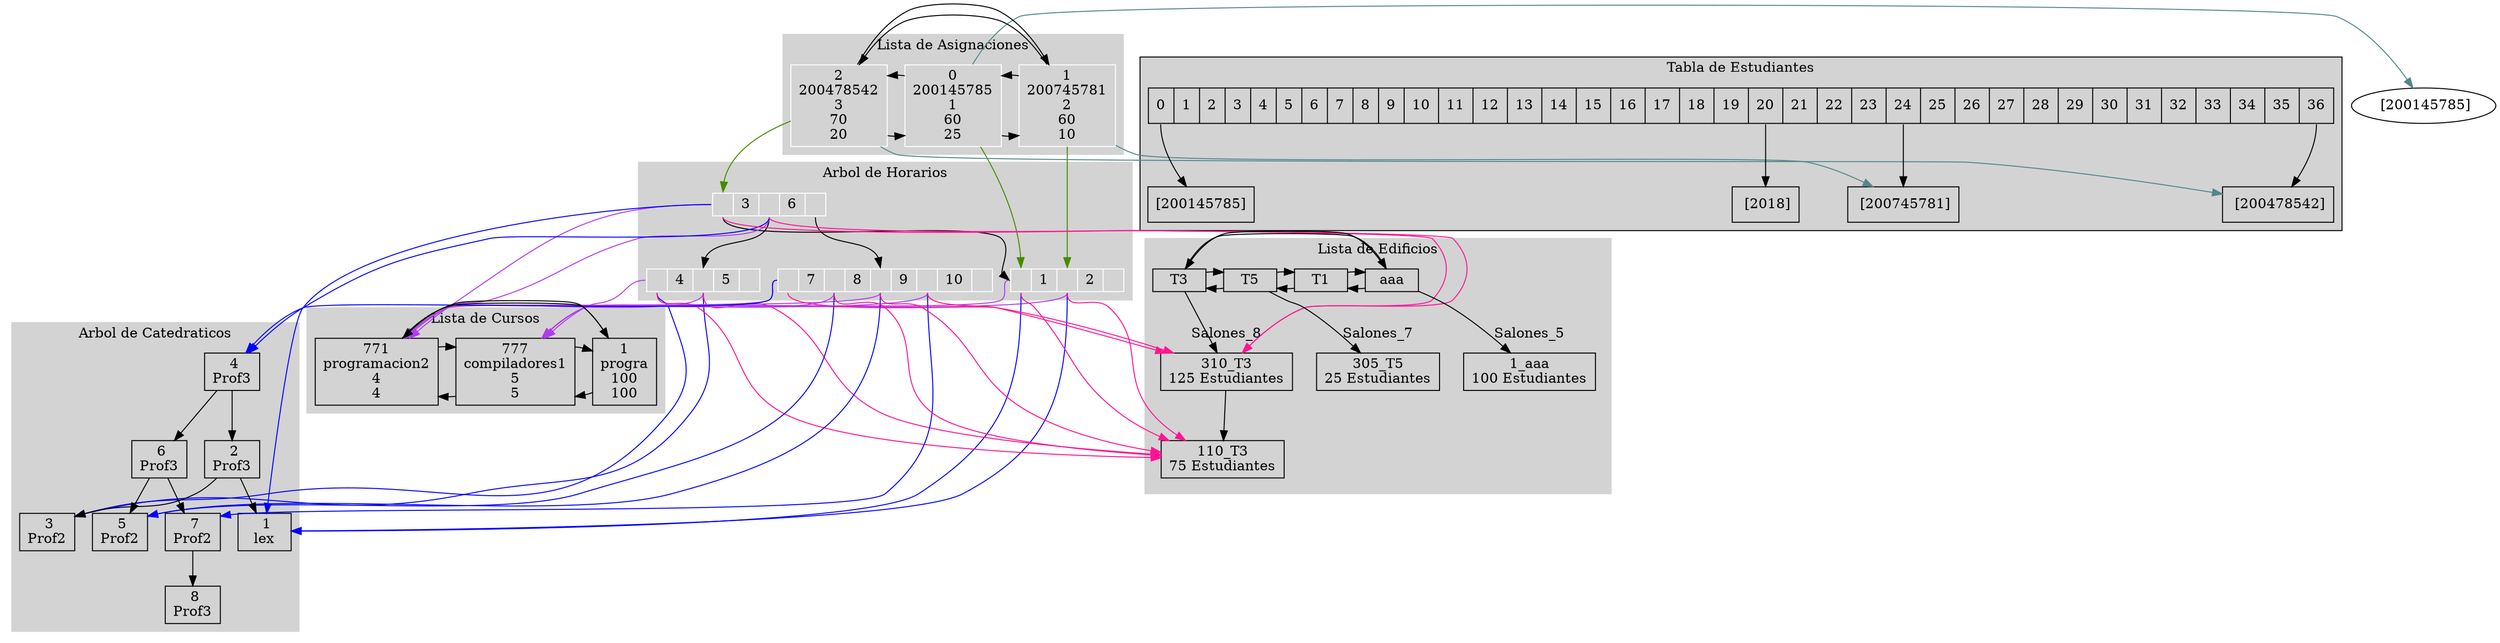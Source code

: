 digraph G{
style=filled;
subgraph cluster_0{
style=filled;
color=lightgrey;
compound=true;
node[shape=rect,height=.1,color=white];
edge [arrowhead=normal,arrowtail=dot,color=black];
"0
200145785
1
60
25"->"1
200745781
2
60
10" [constraint=false]; 
"1
200745781
2
60
10"->"0
200145785
1
60
25" [constraint=false]; 
"1
200745781
2
60
10"->"2
200478542
3
70
20" [constraint=false]; 
"2
200478542
3
70
20"->"1
200745781
2
60
10" [constraint=false]; 
"2
200478542
3
70
20"->"0
200145785
1
60
25" [constraint=false]; 
"0
200145785
1
60
25"->"2
200478542
3
70
20" [constraint=false]; 
label="Lista de Asignaciones";
}subgraph cluster_1{
style=filled;
color=lightgrey;
compound=true;
node[shape=record,height=.1,color=white];
edge [arrowhead=normal,arrowtail=dot,color=black];
nodo3 [label = " <f0>|3|<f1>|6|<f2>"];
"nodo3":f0->"nodo1":f0 ; 
nodo1 [label = " <f0>|1|<f1>|2|<f2>"];
"nodo3":f1->"nodo4":f1 ; 
nodo4 [label = " <f0>|4|<f1>|5|<f2>"];
"nodo3":f2->"nodo7":f2 ; 
nodo7 [label = " <f0>|7|<f1>|8|<f2>|9|<f3>|10|<f4>"];
label="Arbol de Horarios";
}
subgraph cluster_2{
style=filled;
color=lightgrey;
node[shape=rect,height=.1,color=black];
"1
progra
100
100"->"777
compiladores1
5
5" [constraint=false]; 
"777
compiladores1
5
5"->"1
progra
100
100" [constraint=false]; 
"777
compiladores1
5
5"->"771
programacion2
4
4" [constraint=false]; 
"771
programacion2
4
4"->"777
compiladores1
5
5" [constraint=false]; 
"771
programacion2
4
4"->"1
progra
100
100" [constraint=false]; 
"1
progra
100
100"->"771
programacion2
4
4" [constraint=false]; 
label="Lista de Cursos";
}
subgraph cluster_3{
style=filled;
color=lightgrey;
node[shape=rect,height=.1,color=black];
" 1
lex" ;
" 2
Prof3"->" 1
lex";
" 2
Prof3"->" 3
Prof2";
" 3
Prof2" ;
" 4
Prof3"->" 2
Prof3";
" 4
Prof3"->" 6
Prof3";
" 5
Prof2" ;
" 6
Prof3"->" 5
Prof2";
" 6
Prof3"->" 7
Prof2";
" 7
Prof2"->" 8
Prof3";
" 8
Prof3" ;
label="Arbol de Catedraticos";
}
subgraph cluster_4{
style=filled;
color=lightgrey;
compound=true;
node[shape=rect,height=.1,color=black];
aaa->T1 [constraint=false]; 
T1->aaa [constraint=false]; 
subgraph cluster_5{node [shape = rect,height=.1]; rankdir=LR; label="Salones_5";  
"1_aaa
100 Estudiantes"; 
 } 
aaa->"1_aaa
100 Estudiantes" [lhead = cluster_5]; 
T1->T5 [constraint=false]; 
T5->T1 [constraint=false]; 
subgraph cluster_6{node [shape = rect,height=.1]; rankdir=LR; label="Salones_6";  
 } 
T5->T3 [constraint=false]; 
T3->T5 [constraint=false]; 
subgraph cluster_7{node [shape = rect,height=.1]; rankdir=LR; label="Salones_7";  
"305_T5
25 Estudiantes"; 
 } 
T5->"305_T5
25 Estudiantes" [lhead = cluster_7]; 
T3->aaa [constraint=false]; 
aaa->T3 [constraint=false]; 
subgraph cluster_8{node [shape = rect,height=.1]; rankdir=LR; label="Salones_8";  
"310_T3
125 Estudiantes"->"110_T3
75 Estudiantes" ; 
"110_T3
75 Estudiantes"; 
 } 
T3->"310_T3
125 Estudiantes" [lhead = cluster_8]; 
label="Lista de Edificios";
}
"nodo3":f0->"771
programacion2
4
4"  [lhead = cluster_2,arrowhead=normal,arrowtail=dot,color=darkorchid2]; 
"nodo3":f1->"771
programacion2
4
4"  [lhead = cluster_2,arrowhead=normal,arrowtail=dot,color=darkorchid2]; 
"nodo1":f0->"777
compiladores1
5
5"  [lhead = cluster_2,arrowhead=normal,arrowtail=dot,color=darkorchid2]; 
"nodo1":f1->"777
compiladores1
5
5"  [lhead = cluster_2,arrowhead=normal,arrowtail=dot,color=darkorchid2]; 
"nodo4":f0->"777
compiladores1
5
5"  [lhead = cluster_2,arrowhead=normal,arrowtail=dot,color=darkorchid2]; 
"nodo4":f1->"771
programacion2
4
4"  [lhead = cluster_2,arrowhead=normal,arrowtail=dot,color=darkorchid2]; 
"nodo7":f0->"771
programacion2
4
4"  [lhead = cluster_2,arrowhead=normal,arrowtail=dot,color=darkorchid2]; 
"nodo7":f1->"777
compiladores1
5
5"  [lhead = cluster_2,arrowhead=normal,arrowtail=dot,color=darkorchid2]; 
"nodo7":f2->"777
compiladores1
5
5"  [lhead = cluster_2,arrowhead=normal,arrowtail=dot,color=darkorchid2]; 
"nodo7":f3->"771
programacion2
4
4"  [lhead = cluster_2,arrowhead=normal,arrowtail=dot,color=darkorchid2]; 
"nodo3":f0->" 1
lex"  [lhead = cluster_3,arrowhead=normal,arrowtail=dot,color=blue]; 
"nodo3":f1->" 4
Prof3"  [lhead = cluster_3,arrowhead=normal,arrowtail=dot,color=blue]; 
"nodo1":f0->" 1
lex"  [lhead = cluster_3,arrowhead=normal,arrowtail=dot,color=blue]; 
"nodo1":f1->" 1
lex"  [lhead = cluster_3,arrowhead=normal,arrowtail=dot,color=blue]; 
"nodo4":f0->" 3
Prof2"  [lhead = cluster_3,arrowhead=normal,arrowtail=dot,color=blue]; 
"nodo4":f1->" 3
Prof2"  [lhead = cluster_3,arrowhead=normal,arrowtail=dot,color=blue]; 
"nodo7":f0->" 4
Prof3"  [lhead = cluster_3,arrowhead=normal,arrowtail=dot,color=blue]; 
"nodo7":f1->" 5
Prof2"  [lhead = cluster_3,arrowhead=normal,arrowtail=dot,color=blue]; 
"nodo7":f2->" 5
Prof2"  [lhead = cluster_3,arrowhead=normal,arrowtail=dot,color=blue]; 
"nodo7":f3->" 7
Prof2"  [lhead = cluster_3,arrowhead=normal,arrowtail=dot,color=blue]; 
"nodo3":f0->"310_T3
125 Estudiantes" [arrowhead=normal,arrowtail=dot,color=deeppink]; 
"nodo3":f1->"310_T3
125 Estudiantes" [arrowhead=normal,arrowtail=dot,color=deeppink]; 
"nodo1":f0->"110_T3
75 Estudiantes" [arrowhead=normal,arrowtail=dot,color=deeppink]; 
"nodo1":f1->"110_T3
75 Estudiantes" [arrowhead=normal,arrowtail=dot,color=deeppink]; 
"nodo4":f0->"110_T3
75 Estudiantes" [arrowhead=normal,arrowtail=dot,color=deeppink]; 
"nodo4":f1->"110_T3
75 Estudiantes" [arrowhead=normal,arrowtail=dot,color=deeppink]; 
"nodo7":f0->"310_T3
125 Estudiantes" [arrowhead=normal,arrowtail=dot,color=deeppink]; 
"nodo7":f1->"110_T3
75 Estudiantes" [arrowhead=normal,arrowtail=dot,color=deeppink]; 
"nodo7":f2->"110_T3
75 Estudiantes" [arrowhead=normal,arrowtail=dot,color=deeppink]; 
"nodo7":f3->"310_T3
125 Estudiantes" [arrowhead=normal,arrowtail=dot,color=deeppink]; 
"0
200145785
1
60
25"->"nodo1":f0[lhead = cluster_1,arrowhead=normal,arrowtail=dot,color=chartreuse4]; 
"1
200745781
2
60
10"->"nodo1":f1[lhead = cluster_1,arrowhead=normal,arrowtail=dot,color=chartreuse4]; 
"2
200478542
3
70
20"->"nodo3":f0[lhead = cluster_1,arrowhead=normal,arrowtail=dot,color=chartreuse4]; 
subgraph cluster_Estudiantes {
 rankdir="LR";
node [shape=record];struct1 [label="<0> 0|<1> 1|<2> 2|<3> 3|<4> 4|<5> 5|<6> 6|<7> 7|<8> 8|<9> 9|<10> 10|<11> 11|<12> 12|<13> 13|<14> 14|<15> 15|<16> 16|<17> 17|<18> 18|<19> 19|<20> 20|<21> 21|<22> 22|<23> 23|<24> 24|<25> 25|<26> 26|<27> 27|<28> 28|<29> 29|<30> 30|<31> 31|<32> 32|<33> 33|<34> 34|<35> 35|<36> 36"];
struct1:0->"[200145785]";
struct1:20->" [2018]";
struct1:24->" [200745781]";
struct1:36->" [200478542]";
label = " Tabla de Estudiantes ";
}
"0
200145785
1
60
25"->" [200145785]"[constraint=false,lhead = cluster_Estudiante,arrowhead=normal,arrowtail=dot,color=cadetblue4]; 
"1
200745781
2
60
10"->" [200745781]"[constraint=false,lhead = cluster_Estudiante,arrowhead=normal,arrowtail=dot,color=cadetblue4]; 
"2
200478542
3
70
20"->" [200478542]"[constraint=false,lhead = cluster_Estudiante,arrowhead=normal,arrowtail=dot,color=cadetblue4]; 
}